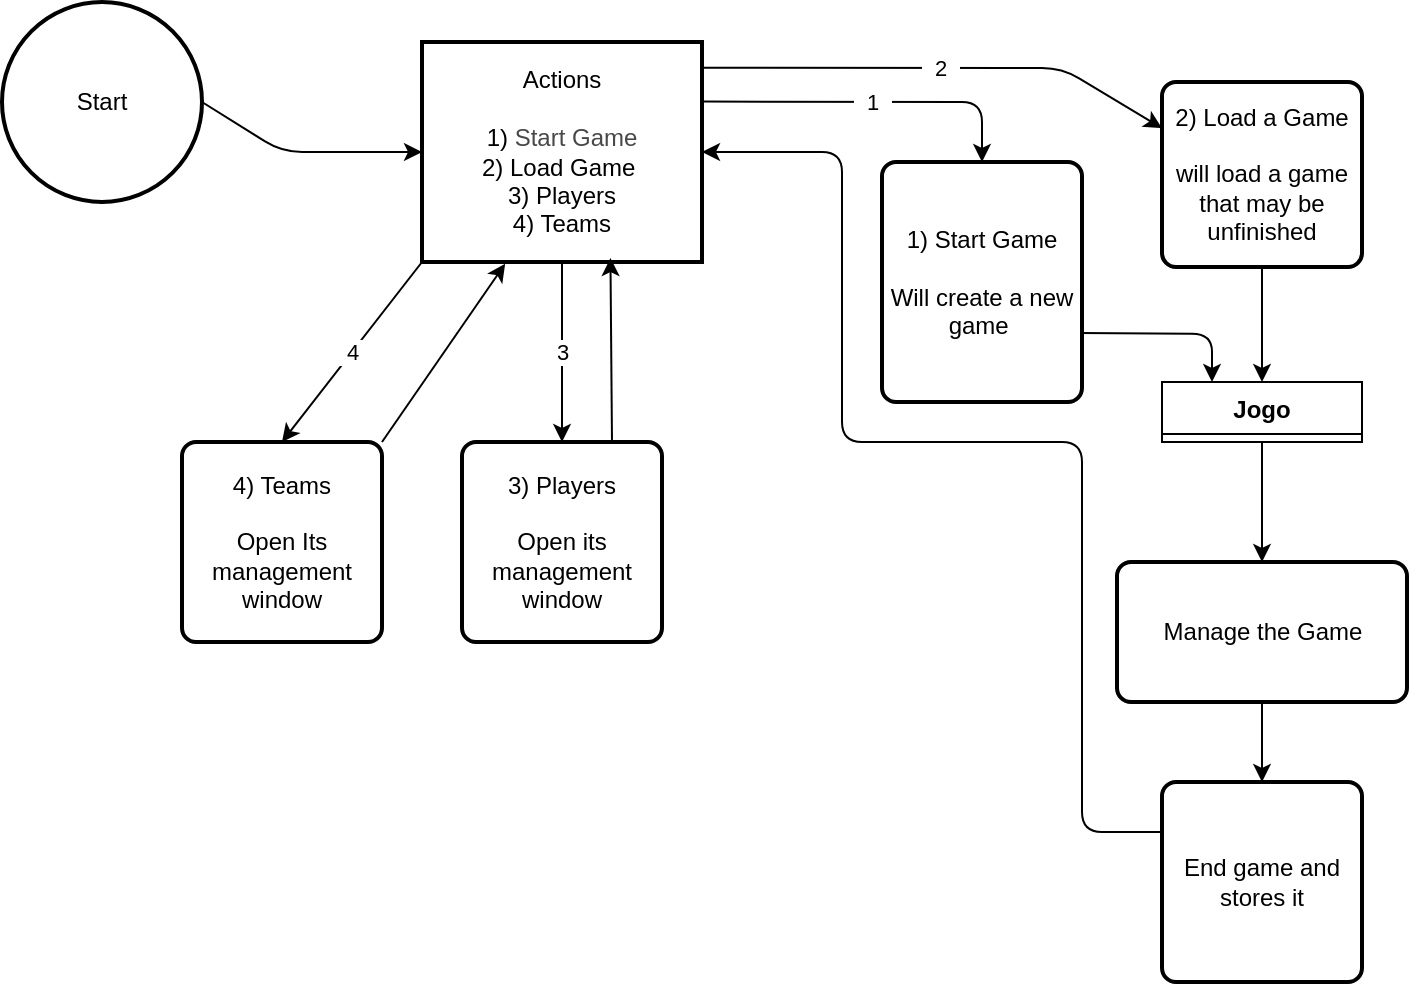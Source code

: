<mxfile>
    <diagram id="e0pM36I6DdKXfKBxEXv1" name="Page-1">
        <mxGraphModel dx="1199" dy="766" grid="1" gridSize="10" guides="1" tooltips="1" connect="1" arrows="1" fold="1" page="1" pageScale="1" pageWidth="850" pageHeight="1100" math="0" shadow="0">
            <root>
                <mxCell id="0"/>
                <mxCell id="1" parent="0"/>
                <mxCell id="9" style="edgeStyle=none;html=1;exitX=1;exitY=0.5;exitDx=0;exitDy=0;exitPerimeter=0;entryX=0;entryY=0.5;entryDx=0;entryDy=0;" parent="1" source="2" target="4" edge="1">
                    <mxGeometry relative="1" as="geometry">
                        <mxPoint x="170" y="60" as="targetPoint"/>
                        <Array as="points">
                            <mxPoint x="150" y="85"/>
                        </Array>
                    </mxGeometry>
                </mxCell>
                <mxCell id="2" value="Start" style="strokeWidth=2;html=1;shape=mxgraph.flowchart.start_2;whiteSpace=wrap;" parent="1" vertex="1">
                    <mxGeometry x="10" y="10" width="100" height="100" as="geometry"/>
                </mxCell>
                <mxCell id="16" value="&amp;nbsp; 2&amp;nbsp;&amp;nbsp;" style="edgeStyle=none;html=1;exitX=0.997;exitY=0.117;exitDx=0;exitDy=0;entryX=0;entryY=0.25;entryDx=0;entryDy=0;exitPerimeter=0;" parent="1" source="4" target="10" edge="1">
                    <mxGeometry relative="1" as="geometry">
                        <mxPoint x="360" y="85" as="sourcePoint"/>
                        <mxPoint x="530" y="113.75" as="targetPoint"/>
                        <Array as="points">
                            <mxPoint x="540" y="43"/>
                        </Array>
                    </mxGeometry>
                </mxCell>
                <mxCell id="20" value="&amp;nbsp; 1&amp;nbsp;&amp;nbsp;" style="edgeStyle=none;html=1;entryX=0.5;entryY=0;entryDx=0;entryDy=0;exitX=1.001;exitY=0.271;exitDx=0;exitDy=0;exitPerimeter=0;" parent="1" source="4" target="19" edge="1">
                    <mxGeometry relative="1" as="geometry">
                        <Array as="points">
                            <mxPoint x="500" y="60"/>
                        </Array>
                    </mxGeometry>
                </mxCell>
                <mxCell id="22" value="&amp;nbsp; 4&amp;nbsp;&amp;nbsp;" style="edgeStyle=none;html=1;entryX=0.5;entryY=0;entryDx=0;entryDy=0;exitX=0;exitY=1;exitDx=0;exitDy=0;" parent="1" source="4" target="21" edge="1">
                    <mxGeometry relative="1" as="geometry"/>
                </mxCell>
                <mxCell id="37" value="&amp;nbsp; 3&amp;nbsp;&amp;nbsp;" style="edgeStyle=none;html=1;entryX=0.5;entryY=0;entryDx=0;entryDy=0;" parent="1" source="4" target="36" edge="1">
                    <mxGeometry relative="1" as="geometry"/>
                </mxCell>
                <mxCell id="4" value="Actions&lt;br&gt;&lt;div&gt;&lt;br&gt;&lt;/div&gt;&lt;div&gt;1) &lt;font color=&quot;#484848&quot;&gt;Start Game&lt;/font&gt;&lt;/div&gt;&lt;div&gt;&lt;span style=&quot;background-color: transparent;&quot;&gt;2) Load&lt;/span&gt;&lt;span style=&quot;background-color: transparent;&quot;&gt;&amp;nbsp;Game&lt;/span&gt;&lt;span style=&quot;background-color: transparent;&quot;&gt;&amp;nbsp;&lt;/span&gt;&lt;/div&gt;&lt;div&gt;3) Players&lt;br&gt;4) Teams&lt;/div&gt;" style="whiteSpace=wrap;html=1;strokeWidth=2;" parent="1" vertex="1">
                    <mxGeometry x="220" y="30" width="140" height="110" as="geometry"/>
                </mxCell>
                <mxCell id="39" style="edgeStyle=none;html=1;entryX=0.5;entryY=0;entryDx=0;entryDy=0;" parent="1" source="10" target="11" edge="1">
                    <mxGeometry relative="1" as="geometry">
                        <Array as="points"/>
                    </mxGeometry>
                </mxCell>
                <mxCell id="10" value="2) Load a Game&lt;div&gt;&lt;br&gt;&lt;/div&gt;&lt;div&gt;will load a game that may be unfinished&lt;/div&gt;" style="rounded=1;whiteSpace=wrap;html=1;absoluteArcSize=1;arcSize=14;strokeWidth=2;" parent="1" vertex="1">
                    <mxGeometry x="590" y="50" width="100" height="92.5" as="geometry"/>
                </mxCell>
                <mxCell id="41" style="edgeStyle=none;html=1;entryX=0.5;entryY=0;entryDx=0;entryDy=0;" parent="1" source="11" target="23" edge="1">
                    <mxGeometry relative="1" as="geometry">
                        <Array as="points"/>
                    </mxGeometry>
                </mxCell>
                <mxCell id="11" value="Jogo" style="swimlane;fontStyle=1;align=center;verticalAlign=top;childLayout=stackLayout;horizontal=1;startSize=26;horizontalStack=0;resizeParent=1;resizeParentMax=0;resizeLast=0;collapsible=1;marginBottom=0;whiteSpace=wrap;html=1;" parent="1" vertex="1" collapsed="1">
                    <mxGeometry x="590" y="200" width="100" height="30" as="geometry">
                        <mxRectangle x="590" y="200" width="240" height="340" as="alternateBounds"/>
                    </mxGeometry>
                </mxCell>
                <mxCell id="12" value="+ field: type&lt;div&gt;&lt;font color=&quot;#ffffff&quot;&gt;&lt;br&gt;&lt;/font&gt;&lt;div&gt;&lt;span style=&quot;background-color: transparent;&quot;&gt;+ Date :&amp;nbsp;&lt;/span&gt;&lt;span style=&quot;color: rgb(192, 192, 192); background-color: transparent;&quot;&gt;DateOnly&lt;/span&gt;&lt;/div&gt;&lt;div&gt;&lt;div&gt;+ HoraInicio : T&lt;font color=&quot;#484848&quot;&gt;imeOnly&lt;/font&gt;&lt;/div&gt;&lt;div&gt;+ Local : string&lt;/div&gt;&lt;div&gt;+ TipoDeCampo :&amp;nbsp;&lt;span style=&quot;color: rgb(192, 192, 192); background-color: transparent;&quot;&gt;string&lt;/span&gt;&lt;/div&gt;&lt;div&gt;+ QuantidadeJogadoresPorTeam :&amp;nbsp;&lt;span style=&quot;color: rgb(192, 192, 192); background-color: transparent;&quot;&gt;int&lt;/span&gt;&lt;/div&gt;&lt;div&gt;+ LimiteTeams :&amp;nbsp;&lt;span style=&quot;color: rgb(192, 192, 192); background-color: transparent;&quot;&gt;int&lt;/span&gt;&lt;/div&gt;&lt;div&gt;+ Id :&amp;nbsp;&lt;span style=&quot;color: rgb(192, 192, 192); background-color: transparent;&quot;&gt;int&lt;/span&gt;&lt;/div&gt;&lt;div&gt;&lt;span style=&quot;background-color: transparent;&quot;&gt;- QuantidadeGoleiro :&amp;nbsp;&lt;/span&gt;&lt;span style=&quot;color: rgb(192, 192, 192); background-color: transparent;&quot;&gt;int&lt;/span&gt;&lt;/div&gt;&lt;div&gt;- QuantidadeDefesa :&amp;nbsp;&lt;span style=&quot;color: rgb(192, 192, 192); background-color: transparent;&quot;&gt;int&lt;/span&gt;&lt;/div&gt;&lt;div&gt;- QuantidadeAtacante :&amp;nbsp;&lt;span style=&quot;color: rgb(192, 192, 192); background-color: transparent;&quot;&gt;int&lt;/span&gt;&lt;/div&gt;&lt;div&gt;&lt;div&gt;+ FilaJogadoresSemTeam :&amp;nbsp;&lt;span style=&quot;color: rgb(192, 192, 192); background-color: transparent;&quot;&gt;List&amp;lt;Jogador&amp;gt;&lt;/span&gt;&lt;/div&gt;&lt;div&gt;+ Teams :&amp;nbsp;&lt;span style=&quot;color: rgb(192, 192, 192); background-color: transparent;&quot;&gt;List&amp;lt;Team&amp;gt;&lt;/span&gt;&lt;/div&gt;&lt;/div&gt;&lt;/div&gt;&lt;/div&gt;" style="text;strokeColor=none;fillColor=none;align=left;verticalAlign=top;spacingLeft=4;spacingRight=4;overflow=hidden;rotatable=0;points=[[0,0.5],[1,0.5]];portConstraint=eastwest;whiteSpace=wrap;html=1;" parent="11" vertex="1">
                    <mxGeometry y="26" width="240" height="214" as="geometry"/>
                </mxCell>
                <mxCell id="13" value="" style="line;strokeWidth=1;fillColor=none;align=left;verticalAlign=middle;spacingTop=-1;spacingLeft=3;spacingRight=3;rotatable=0;labelPosition=right;points=[];portConstraint=eastwest;strokeColor=inherit;" parent="11" vertex="1">
                    <mxGeometry y="240" width="240" height="8" as="geometry"/>
                </mxCell>
                <mxCell id="14" value="+ method(type): type&lt;div&gt;&lt;div&gt;&lt;br&gt;&lt;/div&gt;&lt;div&gt;+ Jogo() : Constructor&lt;/div&gt;&lt;div&gt;+ AddJogadorSemTeam(Jogador) : void&lt;/div&gt;&lt;div&gt;+ ValidadeTeam(Team) : bool&lt;/div&gt;&lt;/div&gt;" style="text;strokeColor=none;fillColor=none;align=left;verticalAlign=top;spacingLeft=4;spacingRight=4;overflow=hidden;rotatable=0;points=[[0,0.5],[1,0.5]];portConstraint=eastwest;whiteSpace=wrap;html=1;" parent="11" vertex="1">
                    <mxGeometry y="248" width="240" height="92" as="geometry"/>
                </mxCell>
                <mxCell id="40" style="edgeStyle=none;html=1;entryX=0.25;entryY=0;entryDx=0;entryDy=0;exitX=0.987;exitY=0.713;exitDx=0;exitDy=0;exitPerimeter=0;" parent="1" source="19" target="11" edge="1">
                    <mxGeometry relative="1" as="geometry">
                        <Array as="points">
                            <mxPoint x="615" y="176"/>
                        </Array>
                    </mxGeometry>
                </mxCell>
                <mxCell id="19" value="1) Start Game&lt;div&gt;&lt;br&gt;&lt;/div&gt;&lt;div&gt;Will create a new game&amp;nbsp;&lt;/div&gt;" style="rounded=1;whiteSpace=wrap;html=1;absoluteArcSize=1;arcSize=14;strokeWidth=2;" parent="1" vertex="1">
                    <mxGeometry x="450" y="90" width="100" height="120" as="geometry"/>
                </mxCell>
                <mxCell id="47" style="edgeStyle=none;html=1;exitX=1;exitY=0;exitDx=0;exitDy=0;entryX=0.297;entryY=1.008;entryDx=0;entryDy=0;entryPerimeter=0;" parent="1" source="21" target="4" edge="1">
                    <mxGeometry relative="1" as="geometry"/>
                </mxCell>
                <mxCell id="21" value="4) Teams&lt;div&gt;&lt;br&gt;&lt;/div&gt;&lt;div&gt;Open Its management window&lt;br&gt;&lt;/div&gt;" style="rounded=1;whiteSpace=wrap;html=1;absoluteArcSize=1;arcSize=14;strokeWidth=2;" parent="1" vertex="1">
                    <mxGeometry x="100" y="230" width="100" height="100" as="geometry"/>
                </mxCell>
                <mxCell id="43" style="edgeStyle=none;html=1;entryX=0.5;entryY=0;entryDx=0;entryDy=0;" parent="1" source="23" target="42" edge="1">
                    <mxGeometry relative="1" as="geometry"/>
                </mxCell>
                <mxCell id="23" value="Manage the Game" style="rounded=1;whiteSpace=wrap;html=1;absoluteArcSize=1;arcSize=14;strokeWidth=2;" parent="1" vertex="1">
                    <mxGeometry x="567.5" y="290" width="145" height="70" as="geometry"/>
                </mxCell>
                <mxCell id="36" value="3) Players&lt;div&gt;&lt;br&gt;&lt;/div&gt;&lt;div&gt;Open its management window&lt;/div&gt;" style="rounded=1;whiteSpace=wrap;html=1;absoluteArcSize=1;arcSize=14;strokeWidth=2;" parent="1" vertex="1">
                    <mxGeometry x="240" y="230" width="100" height="100" as="geometry"/>
                </mxCell>
                <mxCell id="44" style="edgeStyle=none;html=1;exitX=0;exitY=0.25;exitDx=0;exitDy=0;entryX=1;entryY=0.5;entryDx=0;entryDy=0;" parent="1" source="42" target="4" edge="1">
                    <mxGeometry relative="1" as="geometry">
                        <Array as="points">
                            <mxPoint x="550" y="425"/>
                            <mxPoint x="550" y="230"/>
                            <mxPoint x="430" y="230"/>
                            <mxPoint x="430" y="85"/>
                        </Array>
                    </mxGeometry>
                </mxCell>
                <mxCell id="42" value="End game and stores it" style="rounded=1;whiteSpace=wrap;html=1;absoluteArcSize=1;arcSize=14;strokeWidth=2;" parent="1" vertex="1">
                    <mxGeometry x="590" y="400" width="100" height="100" as="geometry"/>
                </mxCell>
                <mxCell id="46" style="edgeStyle=none;html=1;exitX=0.75;exitY=0;exitDx=0;exitDy=0;entryX=0.673;entryY=0.982;entryDx=0;entryDy=0;entryPerimeter=0;" parent="1" source="36" target="4" edge="1">
                    <mxGeometry relative="1" as="geometry"/>
                </mxCell>
            </root>
        </mxGraphModel>
    </diagram>
</mxfile>